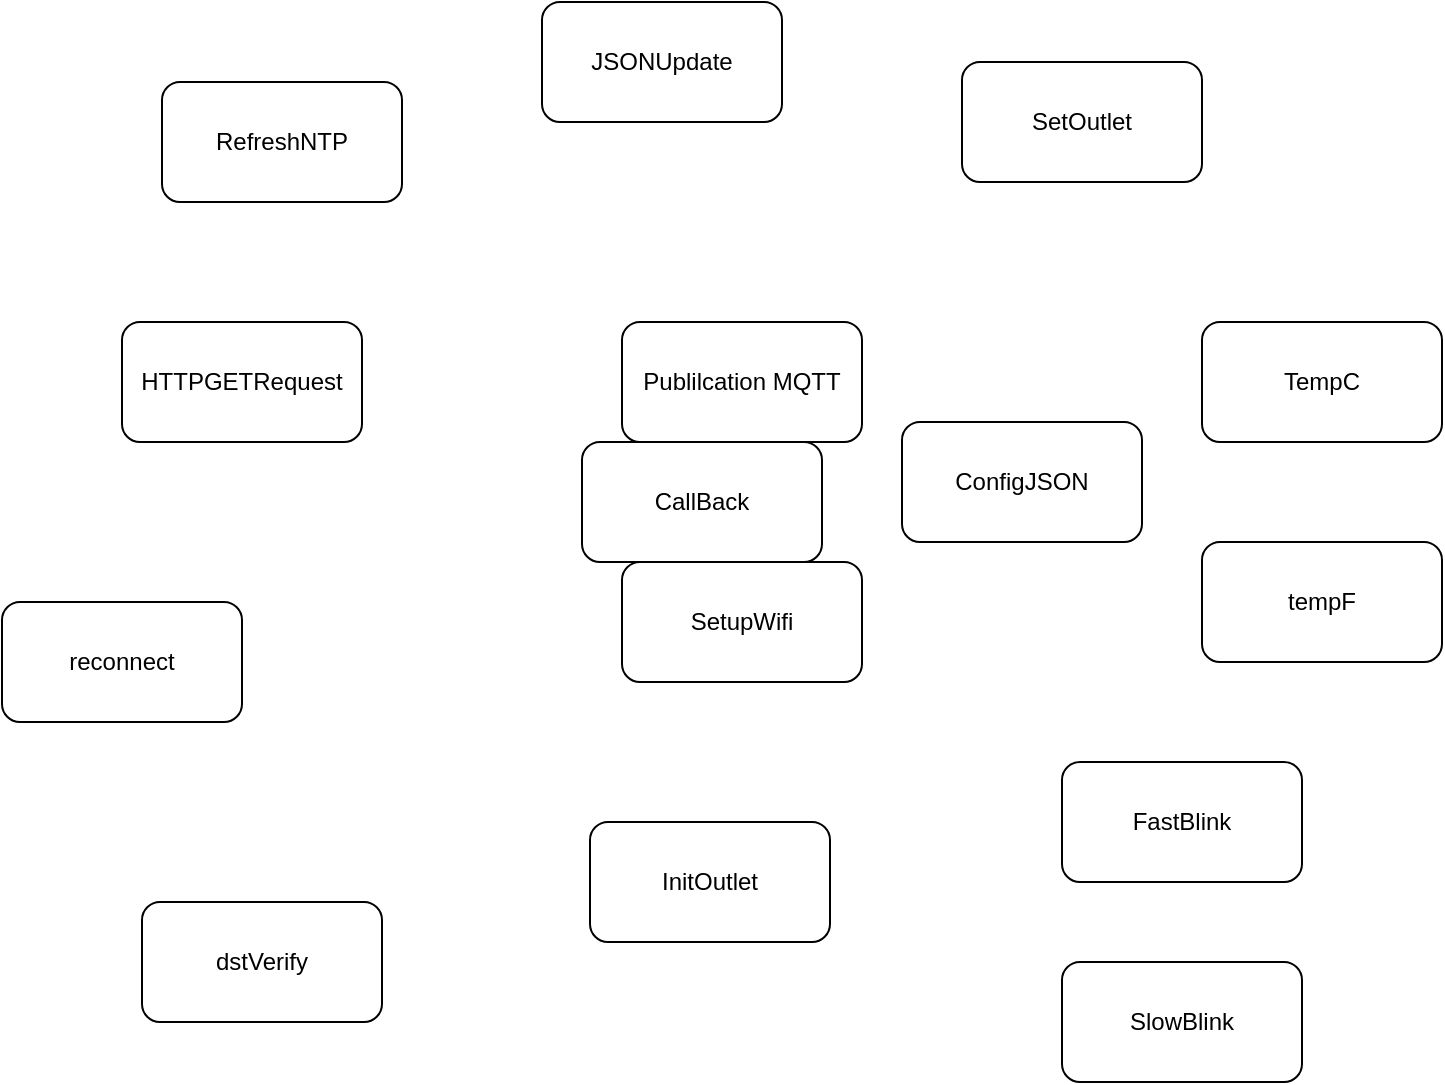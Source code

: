 <mxfile version="21.7.1" type="github">
  <diagram id="PXcYijAiWMTFKqyHvgmS" name="Page-1">
    <mxGraphModel dx="1274" dy="789" grid="1" gridSize="10" guides="1" tooltips="1" connect="1" arrows="1" fold="1" page="1" pageScale="1" pageWidth="827" pageHeight="1169" math="0" shadow="0">
      <root>
        <mxCell id="0" />
        <mxCell id="1" parent="0" />
        <mxCell id="rPdAOsh7Qes3Jtn19hM--1" value="Publilcation MQTT" style="rounded=1;whiteSpace=wrap;html=1;" vertex="1" parent="1">
          <mxGeometry x="370" y="190" width="120" height="60" as="geometry" />
        </mxCell>
        <mxCell id="rPdAOsh7Qes3Jtn19hM--2" value="SetupWifi" style="rounded=1;whiteSpace=wrap;html=1;" vertex="1" parent="1">
          <mxGeometry x="370" y="310" width="120" height="60" as="geometry" />
        </mxCell>
        <mxCell id="rPdAOsh7Qes3Jtn19hM--3" value="TempC" style="rounded=1;whiteSpace=wrap;html=1;" vertex="1" parent="1">
          <mxGeometry x="660" y="190" width="120" height="60" as="geometry" />
        </mxCell>
        <mxCell id="rPdAOsh7Qes3Jtn19hM--4" value="tempF" style="rounded=1;whiteSpace=wrap;html=1;" vertex="1" parent="1">
          <mxGeometry x="660" y="300" width="120" height="60" as="geometry" />
        </mxCell>
        <mxCell id="rPdAOsh7Qes3Jtn19hM--5" value="FastBlink" style="rounded=1;whiteSpace=wrap;html=1;" vertex="1" parent="1">
          <mxGeometry x="590" y="410" width="120" height="60" as="geometry" />
        </mxCell>
        <mxCell id="rPdAOsh7Qes3Jtn19hM--6" value="SlowBlink" style="rounded=1;whiteSpace=wrap;html=1;" vertex="1" parent="1">
          <mxGeometry x="590" y="510" width="120" height="60" as="geometry" />
        </mxCell>
        <mxCell id="rPdAOsh7Qes3Jtn19hM--7" value="SetOutlet" style="rounded=1;whiteSpace=wrap;html=1;" vertex="1" parent="1">
          <mxGeometry x="540" y="60" width="120" height="60" as="geometry" />
        </mxCell>
        <mxCell id="rPdAOsh7Qes3Jtn19hM--8" value="InitOutlet" style="rounded=1;whiteSpace=wrap;html=1;" vertex="1" parent="1">
          <mxGeometry x="354" y="440" width="120" height="60" as="geometry" />
        </mxCell>
        <mxCell id="rPdAOsh7Qes3Jtn19hM--9" value="RefreshNTP" style="rounded=1;whiteSpace=wrap;html=1;" vertex="1" parent="1">
          <mxGeometry x="140" y="70" width="120" height="60" as="geometry" />
        </mxCell>
        <mxCell id="rPdAOsh7Qes3Jtn19hM--10" value="CallBack" style="rounded=1;whiteSpace=wrap;html=1;" vertex="1" parent="1">
          <mxGeometry x="350" y="250" width="120" height="60" as="geometry" />
        </mxCell>
        <mxCell id="rPdAOsh7Qes3Jtn19hM--11" value="reconnect" style="rounded=1;whiteSpace=wrap;html=1;" vertex="1" parent="1">
          <mxGeometry x="60" y="330" width="120" height="60" as="geometry" />
        </mxCell>
        <mxCell id="rPdAOsh7Qes3Jtn19hM--12" value="dstVerify" style="rounded=1;whiteSpace=wrap;html=1;" vertex="1" parent="1">
          <mxGeometry x="130" y="480" width="120" height="60" as="geometry" />
        </mxCell>
        <mxCell id="rPdAOsh7Qes3Jtn19hM--13" value="HTTPGETRequest" style="rounded=1;whiteSpace=wrap;html=1;" vertex="1" parent="1">
          <mxGeometry x="120" y="190" width="120" height="60" as="geometry" />
        </mxCell>
        <mxCell id="rPdAOsh7Qes3Jtn19hM--14" value="JSONUpdate" style="rounded=1;whiteSpace=wrap;html=1;" vertex="1" parent="1">
          <mxGeometry x="330" y="30" width="120" height="60" as="geometry" />
        </mxCell>
        <mxCell id="rPdAOsh7Qes3Jtn19hM--15" value="ConfigJSON" style="rounded=1;whiteSpace=wrap;html=1;" vertex="1" parent="1">
          <mxGeometry x="510" y="240" width="120" height="60" as="geometry" />
        </mxCell>
      </root>
    </mxGraphModel>
  </diagram>
</mxfile>
